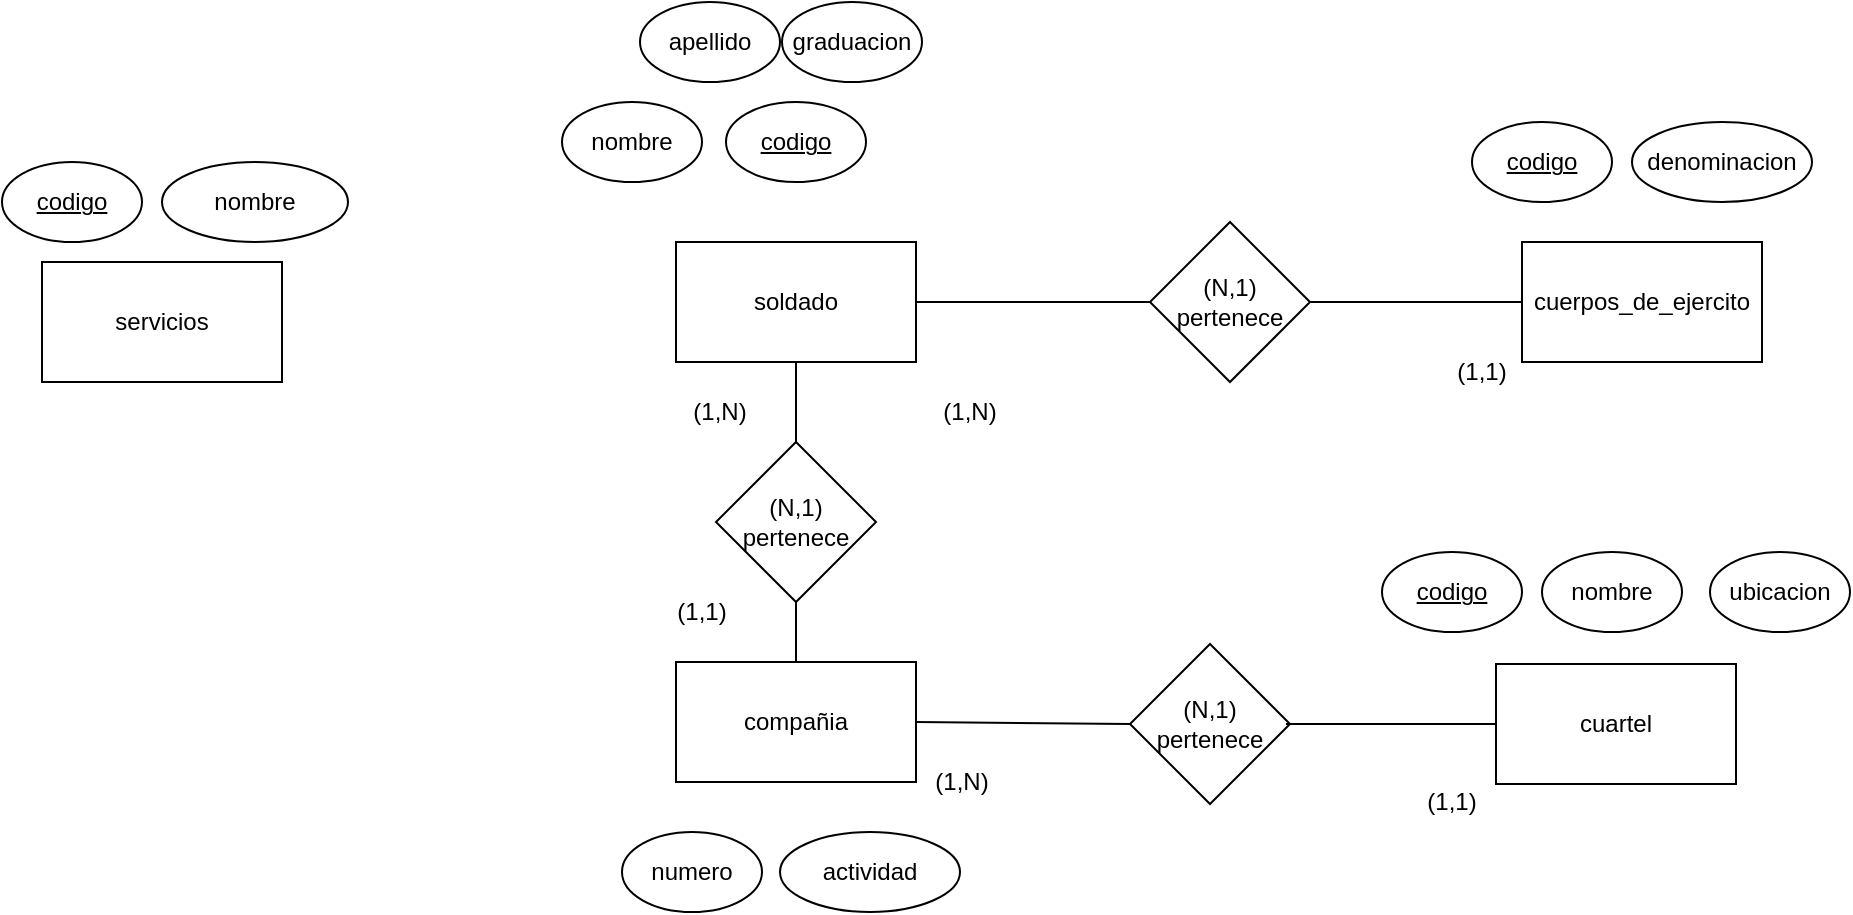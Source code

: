 <mxfile version="21.4.0" type="github">
  <diagram name="Página-1" id="_FN0Ys9WY54TffG4kuFK">
    <mxGraphModel dx="1434" dy="756" grid="1" gridSize="10" guides="1" tooltips="1" connect="1" arrows="1" fold="1" page="1" pageScale="1" pageWidth="1654" pageHeight="2336" math="0" shadow="0">
      <root>
        <mxCell id="0" />
        <mxCell id="1" parent="0" />
        <mxCell id="UhbLNOEHHMik6Ta-FkYB-44" value="" style="rhombus;whiteSpace=wrap;html=1;" vertex="1" parent="1">
          <mxGeometry x="797" y="430" width="80" height="80" as="geometry" />
        </mxCell>
        <mxCell id="UhbLNOEHHMik6Ta-FkYB-15" value="soldado" style="rounded=0;whiteSpace=wrap;html=1;" vertex="1" parent="1">
          <mxGeometry x="777" y="330" width="120" height="60" as="geometry" />
        </mxCell>
        <mxCell id="UhbLNOEHHMik6Ta-FkYB-16" value="&lt;u&gt;codigo&lt;/u&gt;" style="ellipse;whiteSpace=wrap;html=1;" vertex="1" parent="1">
          <mxGeometry x="802" y="260" width="70" height="40" as="geometry" />
        </mxCell>
        <mxCell id="UhbLNOEHHMik6Ta-FkYB-17" value="nombre" style="ellipse;whiteSpace=wrap;html=1;" vertex="1" parent="1">
          <mxGeometry x="720" y="260" width="70" height="40" as="geometry" />
        </mxCell>
        <mxCell id="UhbLNOEHHMik6Ta-FkYB-18" value="graduacion" style="ellipse;whiteSpace=wrap;html=1;" vertex="1" parent="1">
          <mxGeometry x="830" y="210" width="70" height="40" as="geometry" />
        </mxCell>
        <mxCell id="UhbLNOEHHMik6Ta-FkYB-19" value="cuartel" style="rounded=0;whiteSpace=wrap;html=1;" vertex="1" parent="1">
          <mxGeometry x="1187" y="541" width="120" height="60" as="geometry" />
        </mxCell>
        <mxCell id="UhbLNOEHHMik6Ta-FkYB-21" value="nombre" style="ellipse;whiteSpace=wrap;html=1;" vertex="1" parent="1">
          <mxGeometry x="1210" y="485" width="70" height="40" as="geometry" />
        </mxCell>
        <mxCell id="UhbLNOEHHMik6Ta-FkYB-22" value="&lt;u&gt;codigo&lt;/u&gt;" style="ellipse;whiteSpace=wrap;html=1;" vertex="1" parent="1">
          <mxGeometry x="1130" y="485" width="70" height="40" as="geometry" />
        </mxCell>
        <mxCell id="UhbLNOEHHMik6Ta-FkYB-23" value="ubicacion" style="ellipse;whiteSpace=wrap;html=1;" vertex="1" parent="1">
          <mxGeometry x="1294" y="485" width="70" height="40" as="geometry" />
        </mxCell>
        <mxCell id="UhbLNOEHHMik6Ta-FkYB-25" value="cuerpos_de_ejercito" style="rounded=0;whiteSpace=wrap;html=1;" vertex="1" parent="1">
          <mxGeometry x="1200" y="330" width="120" height="60" as="geometry" />
        </mxCell>
        <mxCell id="UhbLNOEHHMik6Ta-FkYB-26" value="denominacion" style="ellipse;whiteSpace=wrap;html=1;" vertex="1" parent="1">
          <mxGeometry x="1255" y="270" width="90" height="40" as="geometry" />
        </mxCell>
        <mxCell id="UhbLNOEHHMik6Ta-FkYB-27" value="&lt;u&gt;codigo&lt;/u&gt;" style="ellipse;whiteSpace=wrap;html=1;" vertex="1" parent="1">
          <mxGeometry x="1175" y="270" width="70" height="40" as="geometry" />
        </mxCell>
        <mxCell id="UhbLNOEHHMik6Ta-FkYB-29" value="compañia" style="rounded=0;whiteSpace=wrap;html=1;" vertex="1" parent="1">
          <mxGeometry x="777" y="540" width="120" height="60" as="geometry" />
        </mxCell>
        <mxCell id="UhbLNOEHHMik6Ta-FkYB-30" value="actividad" style="ellipse;whiteSpace=wrap;html=1;" vertex="1" parent="1">
          <mxGeometry x="829" y="625" width="90" height="40" as="geometry" />
        </mxCell>
        <mxCell id="UhbLNOEHHMik6Ta-FkYB-31" value="numero" style="ellipse;whiteSpace=wrap;html=1;" vertex="1" parent="1">
          <mxGeometry x="750" y="625" width="70" height="40" as="geometry" />
        </mxCell>
        <mxCell id="UhbLNOEHHMik6Ta-FkYB-32" value="servicios" style="rounded=0;whiteSpace=wrap;html=1;" vertex="1" parent="1">
          <mxGeometry x="460" y="340" width="120" height="60" as="geometry" />
        </mxCell>
        <mxCell id="UhbLNOEHHMik6Ta-FkYB-33" value="nombre" style="ellipse;whiteSpace=wrap;html=1;" vertex="1" parent="1">
          <mxGeometry x="520" y="290" width="93" height="40" as="geometry" />
        </mxCell>
        <mxCell id="UhbLNOEHHMik6Ta-FkYB-34" value="&lt;u&gt;codigo&lt;/u&gt;" style="ellipse;whiteSpace=wrap;html=1;" vertex="1" parent="1">
          <mxGeometry x="440" y="290" width="70" height="40" as="geometry" />
        </mxCell>
        <mxCell id="UhbLNOEHHMik6Ta-FkYB-35" value="apellido" style="ellipse;whiteSpace=wrap;html=1;" vertex="1" parent="1">
          <mxGeometry x="759" y="210" width="70" height="40" as="geometry" />
        </mxCell>
        <mxCell id="UhbLNOEHHMik6Ta-FkYB-36" value="" style="rhombus;whiteSpace=wrap;html=1;" vertex="1" parent="1">
          <mxGeometry x="1014" y="320" width="80" height="80" as="geometry" />
        </mxCell>
        <mxCell id="UhbLNOEHHMik6Ta-FkYB-37" value="" style="endArrow=none;html=1;rounded=0;exitX=1;exitY=0.5;exitDx=0;exitDy=0;entryX=0;entryY=0.5;entryDx=0;entryDy=0;" edge="1" parent="1" source="UhbLNOEHHMik6Ta-FkYB-15" target="UhbLNOEHHMik6Ta-FkYB-36">
          <mxGeometry width="50" height="50" relative="1" as="geometry">
            <mxPoint x="1230" y="470" as="sourcePoint" />
            <mxPoint x="1280" y="420" as="targetPoint" />
          </mxGeometry>
        </mxCell>
        <mxCell id="UhbLNOEHHMik6Ta-FkYB-38" value="" style="endArrow=none;html=1;rounded=0;exitX=1;exitY=0.5;exitDx=0;exitDy=0;entryX=0;entryY=0.5;entryDx=0;entryDy=0;" edge="1" parent="1" source="UhbLNOEHHMik6Ta-FkYB-36" target="UhbLNOEHHMik6Ta-FkYB-25">
          <mxGeometry width="50" height="50" relative="1" as="geometry">
            <mxPoint x="1230" y="470" as="sourcePoint" />
            <mxPoint x="1280" y="420" as="targetPoint" />
          </mxGeometry>
        </mxCell>
        <mxCell id="UhbLNOEHHMik6Ta-FkYB-39" value="(1,N)" style="text;strokeColor=none;align=center;fillColor=none;html=1;verticalAlign=middle;whiteSpace=wrap;rounded=0;" vertex="1" parent="1">
          <mxGeometry x="890" y="585" width="60" height="30" as="geometry" />
        </mxCell>
        <mxCell id="UhbLNOEHHMik6Ta-FkYB-40" value="(1,1)" style="text;strokeColor=none;align=center;fillColor=none;html=1;verticalAlign=middle;whiteSpace=wrap;rounded=0;" vertex="1" parent="1">
          <mxGeometry x="1150" y="380" width="60" height="30" as="geometry" />
        </mxCell>
        <mxCell id="UhbLNOEHHMik6Ta-FkYB-42" value="(N,1)&lt;br&gt;pertenece" style="text;strokeColor=none;align=center;fillColor=none;html=1;verticalAlign=middle;whiteSpace=wrap;rounded=0;" vertex="1" parent="1">
          <mxGeometry x="807" y="455" width="60" height="30" as="geometry" />
        </mxCell>
        <mxCell id="UhbLNOEHHMik6Ta-FkYB-45" value="" style="endArrow=none;html=1;rounded=0;exitX=0.5;exitY=0;exitDx=0;exitDy=0;entryX=0.5;entryY=1;entryDx=0;entryDy=0;" edge="1" parent="1" source="UhbLNOEHHMik6Ta-FkYB-29" target="UhbLNOEHHMik6Ta-FkYB-44">
          <mxGeometry width="50" height="50" relative="1" as="geometry">
            <mxPoint x="773.5" y="530" as="sourcePoint" />
            <mxPoint x="890.5" y="530" as="targetPoint" />
          </mxGeometry>
        </mxCell>
        <mxCell id="UhbLNOEHHMik6Ta-FkYB-46" value="" style="endArrow=none;html=1;rounded=0;exitX=0.5;exitY=0;exitDx=0;exitDy=0;entryX=0.5;entryY=1;entryDx=0;entryDy=0;" edge="1" parent="1" source="UhbLNOEHHMik6Ta-FkYB-44" target="UhbLNOEHHMik6Ta-FkYB-15">
          <mxGeometry width="50" height="50" relative="1" as="geometry">
            <mxPoint x="740" y="410" as="sourcePoint" />
            <mxPoint x="857" y="410" as="targetPoint" />
          </mxGeometry>
        </mxCell>
        <mxCell id="UhbLNOEHHMik6Ta-FkYB-47" value="(1,N)" style="text;strokeColor=none;align=center;fillColor=none;html=1;verticalAlign=middle;whiteSpace=wrap;rounded=0;" vertex="1" parent="1">
          <mxGeometry x="769" y="400" width="60" height="30" as="geometry" />
        </mxCell>
        <mxCell id="UhbLNOEHHMik6Ta-FkYB-49" value="(1,1)" style="text;strokeColor=none;align=center;fillColor=none;html=1;verticalAlign=middle;whiteSpace=wrap;rounded=0;" vertex="1" parent="1">
          <mxGeometry x="760" y="500" width="60" height="30" as="geometry" />
        </mxCell>
        <mxCell id="UhbLNOEHHMik6Ta-FkYB-50" value="(N,1)&lt;br&gt;pertenece" style="text;strokeColor=none;align=center;fillColor=none;html=1;verticalAlign=middle;whiteSpace=wrap;rounded=0;" vertex="1" parent="1">
          <mxGeometry x="1024" y="345" width="60" height="30" as="geometry" />
        </mxCell>
        <mxCell id="UhbLNOEHHMik6Ta-FkYB-51" value="" style="rhombus;whiteSpace=wrap;html=1;" vertex="1" parent="1">
          <mxGeometry x="1004" y="531" width="80" height="80" as="geometry" />
        </mxCell>
        <mxCell id="UhbLNOEHHMik6Ta-FkYB-52" value="(N,1)&lt;br&gt;pertenece" style="text;strokeColor=none;align=center;fillColor=none;html=1;verticalAlign=middle;whiteSpace=wrap;rounded=0;" vertex="1" parent="1">
          <mxGeometry x="1014" y="556" width="60" height="30" as="geometry" />
        </mxCell>
        <mxCell id="UhbLNOEHHMik6Ta-FkYB-53" value="(1,N)" style="text;strokeColor=none;align=center;fillColor=none;html=1;verticalAlign=middle;whiteSpace=wrap;rounded=0;" vertex="1" parent="1">
          <mxGeometry x="894" y="400" width="60" height="30" as="geometry" />
        </mxCell>
        <mxCell id="UhbLNOEHHMik6Ta-FkYB-54" value="(1,1)" style="text;strokeColor=none;align=center;fillColor=none;html=1;verticalAlign=middle;whiteSpace=wrap;rounded=0;" vertex="1" parent="1">
          <mxGeometry x="1135" y="595" width="60" height="30" as="geometry" />
        </mxCell>
        <mxCell id="UhbLNOEHHMik6Ta-FkYB-56" value="" style="endArrow=none;html=1;rounded=0;exitX=1.133;exitY=0.5;exitDx=0;exitDy=0;entryX=0;entryY=0.5;entryDx=0;entryDy=0;exitPerimeter=0;" edge="1" parent="1" source="UhbLNOEHHMik6Ta-FkYB-52" target="UhbLNOEHHMik6Ta-FkYB-19">
          <mxGeometry width="50" height="50" relative="1" as="geometry">
            <mxPoint x="1070" y="550" as="sourcePoint" />
            <mxPoint x="1187" y="550" as="targetPoint" />
          </mxGeometry>
        </mxCell>
        <mxCell id="UhbLNOEHHMik6Ta-FkYB-57" value="" style="endArrow=none;html=1;rounded=0;exitX=1;exitY=0.5;exitDx=0;exitDy=0;entryX=0;entryY=0.5;entryDx=0;entryDy=0;" edge="1" parent="1" source="UhbLNOEHHMik6Ta-FkYB-29" target="UhbLNOEHHMik6Ta-FkYB-51">
          <mxGeometry width="50" height="50" relative="1" as="geometry">
            <mxPoint x="897" y="540" as="sourcePoint" />
            <mxPoint x="1014" y="540" as="targetPoint" />
          </mxGeometry>
        </mxCell>
      </root>
    </mxGraphModel>
  </diagram>
</mxfile>
